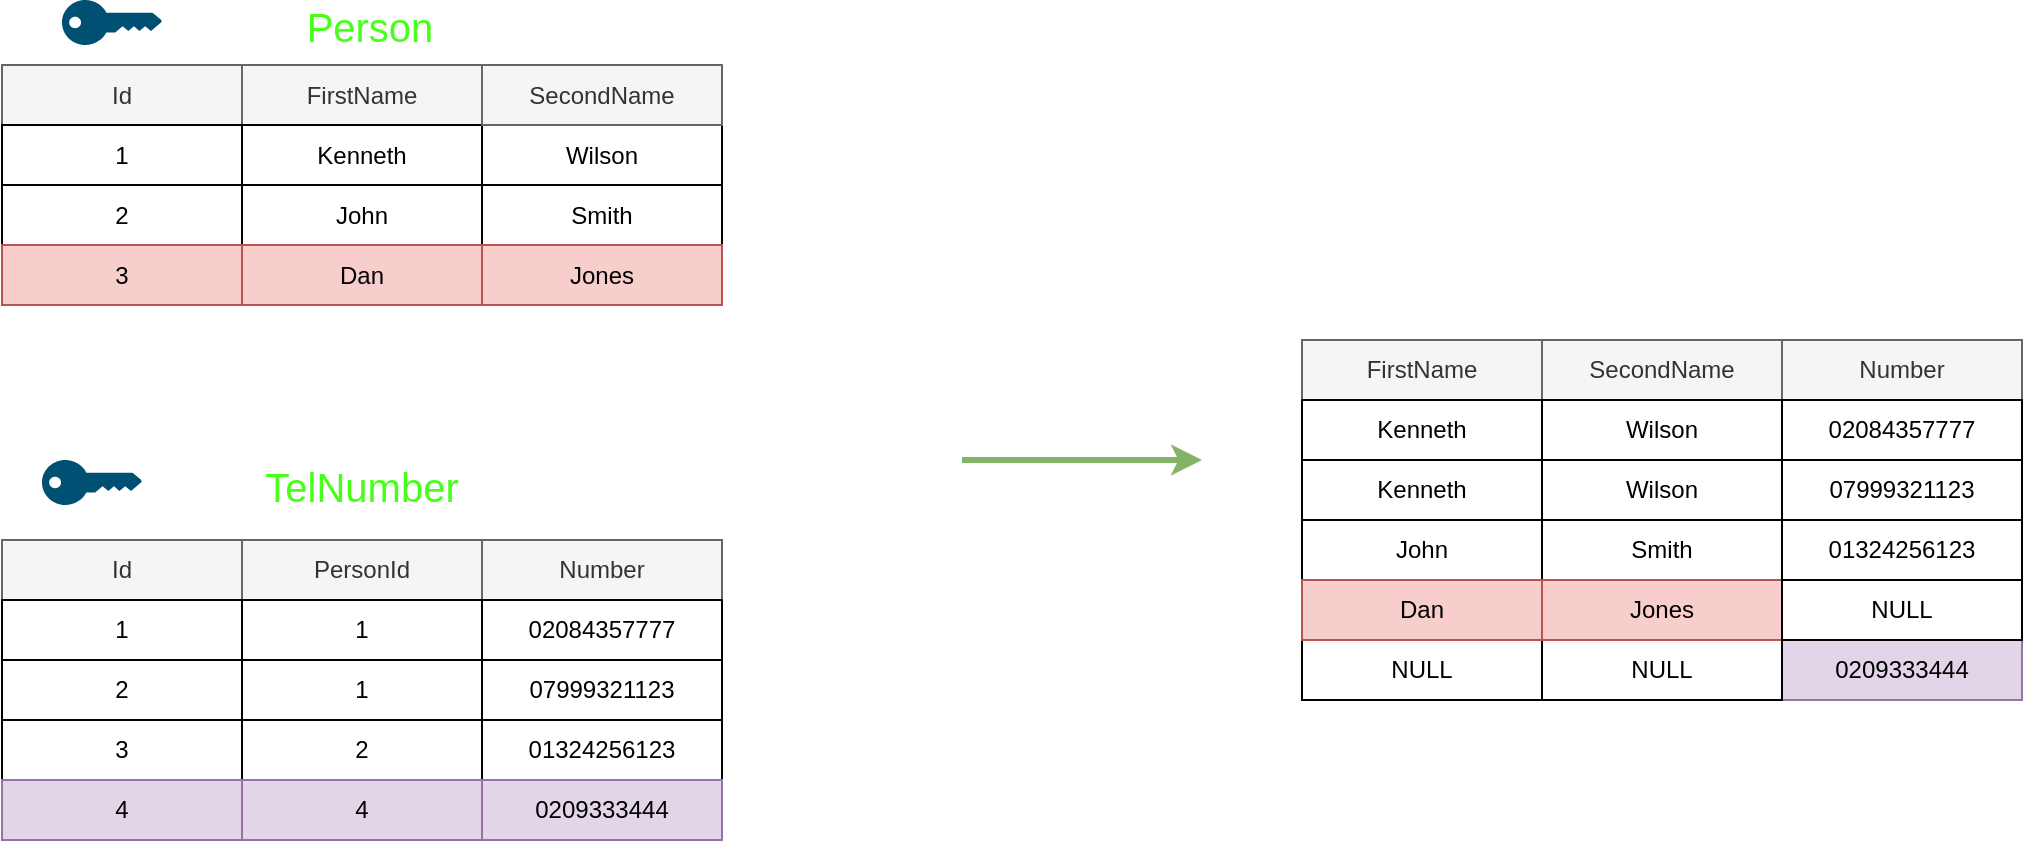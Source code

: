 <mxfile version="14.5.1" type="device"><diagram id="c6QSojzUxJFnfrgraBrx" name="Page-1"><mxGraphModel dx="2062" dy="1183" grid="1" gridSize="10" guides="1" tooltips="1" connect="1" arrows="1" fold="1" page="1" pageScale="1" pageWidth="827" pageHeight="1169" math="0" shadow="0"><root><mxCell id="0"/><mxCell id="1" parent="0"/><mxCell id="RQvd52OpKHVCcBpcgBBQ-1" value="PersonId" style="rounded=0;whiteSpace=wrap;html=1;fillColor=#f5f5f5;strokeColor=#666666;fontColor=#333333;" parent="1" vertex="1"><mxGeometry x="360" y="500" width="120" height="30" as="geometry"/></mxCell><mxCell id="RQvd52OpKHVCcBpcgBBQ-2" value="Number" style="rounded=0;whiteSpace=wrap;html=1;fillColor=#f5f5f5;strokeColor=#666666;fontColor=#333333;" parent="1" vertex="1"><mxGeometry x="480" y="500" width="120" height="30" as="geometry"/></mxCell><mxCell id="RQvd52OpKHVCcBpcgBBQ-3" value="1" style="rounded=0;whiteSpace=wrap;html=1;" parent="1" vertex="1"><mxGeometry x="360" y="530" width="120" height="30" as="geometry"/></mxCell><mxCell id="RQvd52OpKHVCcBpcgBBQ-4" value="02084357777" style="rounded=0;whiteSpace=wrap;html=1;" parent="1" vertex="1"><mxGeometry x="480" y="530" width="120" height="30" as="geometry"/></mxCell><mxCell id="RQvd52OpKHVCcBpcgBBQ-5" value="1" style="rounded=0;whiteSpace=wrap;html=1;" parent="1" vertex="1"><mxGeometry x="360" y="560" width="120" height="30" as="geometry"/></mxCell><mxCell id="RQvd52OpKHVCcBpcgBBQ-6" value="07999321123" style="rounded=0;whiteSpace=wrap;html=1;" parent="1" vertex="1"><mxGeometry x="480" y="560" width="120" height="30" as="geometry"/></mxCell><mxCell id="RQvd52OpKHVCcBpcgBBQ-7" value="2" style="rounded=0;whiteSpace=wrap;html=1;" parent="1" vertex="1"><mxGeometry x="360" y="590" width="120" height="30" as="geometry"/></mxCell><mxCell id="RQvd52OpKHVCcBpcgBBQ-8" value="01324256123" style="rounded=0;whiteSpace=wrap;html=1;" parent="1" vertex="1"><mxGeometry x="480" y="590" width="120" height="30" as="geometry"/></mxCell><mxCell id="RQvd52OpKHVCcBpcgBBQ-9" value="" style="points=[[0,0.5,0],[0.24,0,0],[0.5,0.28,0],[0.995,0.475,0],[0.5,0.72,0],[0.24,1,0]];verticalLabelPosition=bottom;html=1;verticalAlign=top;aspect=fixed;align=center;pointerEvents=1;shape=mxgraph.cisco19.key;fillColor=#005073;strokeColor=none;" parent="1" vertex="1"><mxGeometry x="260" y="460" width="50" height="22.5" as="geometry"/></mxCell><mxCell id="RQvd52OpKHVCcBpcgBBQ-10" value="FirstName" style="rounded=0;whiteSpace=wrap;html=1;fillColor=#f5f5f5;strokeColor=#666666;fontColor=#333333;" parent="1" vertex="1"><mxGeometry x="890" y="400" width="120" height="30" as="geometry"/></mxCell><mxCell id="RQvd52OpKHVCcBpcgBBQ-11" value="SecondName" style="rounded=0;whiteSpace=wrap;html=1;fillColor=#f5f5f5;strokeColor=#666666;fontColor=#333333;" parent="1" vertex="1"><mxGeometry x="1010" y="400" width="120" height="30" as="geometry"/></mxCell><mxCell id="RQvd52OpKHVCcBpcgBBQ-12" value="Kenneth" style="rounded=0;whiteSpace=wrap;html=1;" parent="1" vertex="1"><mxGeometry x="890" y="430" width="120" height="30" as="geometry"/></mxCell><mxCell id="RQvd52OpKHVCcBpcgBBQ-13" value="Wilson" style="rounded=0;whiteSpace=wrap;html=1;" parent="1" vertex="1"><mxGeometry x="1010" y="430" width="120" height="30" as="geometry"/></mxCell><mxCell id="RQvd52OpKHVCcBpcgBBQ-14" value="" style="endArrow=classic;html=1;strokeWidth=3;fillColor=#d5e8d4;strokeColor=#82b366;" parent="1" edge="1"><mxGeometry width="50" height="50" relative="1" as="geometry"><mxPoint x="720" y="460" as="sourcePoint"/><mxPoint x="840" y="460" as="targetPoint"/></mxGeometry></mxCell><mxCell id="RQvd52OpKHVCcBpcgBBQ-15" value="TelNumber" style="text;html=1;strokeColor=none;fillColor=none;align=center;verticalAlign=middle;whiteSpace=wrap;rounded=0;fontSize=20;fontColor=#47FF19;" parent="1" vertex="1"><mxGeometry x="400" y="462.5" width="40" height="20" as="geometry"/></mxCell><mxCell id="RQvd52OpKHVCcBpcgBBQ-16" value="Id" style="rounded=0;whiteSpace=wrap;html=1;fillColor=#f5f5f5;strokeColor=#666666;fontColor=#333333;" parent="1" vertex="1"><mxGeometry x="240" y="262.5" width="120" height="30" as="geometry"/></mxCell><mxCell id="RQvd52OpKHVCcBpcgBBQ-17" value="FirstName" style="rounded=0;whiteSpace=wrap;html=1;fillColor=#f5f5f5;strokeColor=#666666;fontColor=#333333;" parent="1" vertex="1"><mxGeometry x="360" y="262.5" width="120" height="30" as="geometry"/></mxCell><mxCell id="RQvd52OpKHVCcBpcgBBQ-18" value="1" style="rounded=0;whiteSpace=wrap;html=1;" parent="1" vertex="1"><mxGeometry x="240" y="292.5" width="120" height="30" as="geometry"/></mxCell><mxCell id="RQvd52OpKHVCcBpcgBBQ-19" value="Kenneth" style="rounded=0;whiteSpace=wrap;html=1;" parent="1" vertex="1"><mxGeometry x="360" y="292.5" width="120" height="30" as="geometry"/></mxCell><mxCell id="RQvd52OpKHVCcBpcgBBQ-20" value="Wilson" style="rounded=0;whiteSpace=wrap;html=1;" parent="1" vertex="1"><mxGeometry x="480" y="292.5" width="120" height="30" as="geometry"/></mxCell><mxCell id="RQvd52OpKHVCcBpcgBBQ-21" value="" style="points=[[0,0.5,0],[0.24,0,0],[0.5,0.28,0],[0.995,0.475,0],[0.5,0.72,0],[0.24,1,0]];verticalLabelPosition=bottom;html=1;verticalAlign=top;aspect=fixed;align=center;pointerEvents=1;shape=mxgraph.cisco19.key;fillColor=#005073;strokeColor=none;" parent="1" vertex="1"><mxGeometry x="270" y="230" width="50" height="22.5" as="geometry"/></mxCell><mxCell id="RQvd52OpKHVCcBpcgBBQ-22" value="Person" style="text;html=1;strokeColor=none;fillColor=none;align=center;verticalAlign=middle;whiteSpace=wrap;rounded=0;fontSize=20;fontColor=#47FF19;" parent="1" vertex="1"><mxGeometry x="404" y="232.5" width="40" height="20" as="geometry"/></mxCell><mxCell id="RQvd52OpKHVCcBpcgBBQ-23" value="SecondName" style="rounded=0;whiteSpace=wrap;html=1;fillColor=#f5f5f5;strokeColor=#666666;fontColor=#333333;" parent="1" vertex="1"><mxGeometry x="480" y="262.5" width="120" height="30" as="geometry"/></mxCell><mxCell id="RQvd52OpKHVCcBpcgBBQ-24" value="2" style="rounded=0;whiteSpace=wrap;html=1;" parent="1" vertex="1"><mxGeometry x="240" y="322.5" width="120" height="30" as="geometry"/></mxCell><mxCell id="RQvd52OpKHVCcBpcgBBQ-25" value="John" style="rounded=0;whiteSpace=wrap;html=1;" parent="1" vertex="1"><mxGeometry x="360" y="322.5" width="120" height="30" as="geometry"/></mxCell><mxCell id="RQvd52OpKHVCcBpcgBBQ-26" value="Smith" style="rounded=0;whiteSpace=wrap;html=1;" parent="1" vertex="1"><mxGeometry x="480" y="322.5" width="120" height="30" as="geometry"/></mxCell><mxCell id="RQvd52OpKHVCcBpcgBBQ-31" value="Id" style="rounded=0;whiteSpace=wrap;html=1;fillColor=#f5f5f5;strokeColor=#666666;fontColor=#333333;" parent="1" vertex="1"><mxGeometry x="240" y="500" width="120" height="30" as="geometry"/></mxCell><mxCell id="RQvd52OpKHVCcBpcgBBQ-32" value="1" style="rounded=0;whiteSpace=wrap;html=1;" parent="1" vertex="1"><mxGeometry x="240" y="530" width="120" height="30" as="geometry"/></mxCell><mxCell id="RQvd52OpKHVCcBpcgBBQ-33" value="2" style="rounded=0;whiteSpace=wrap;html=1;" parent="1" vertex="1"><mxGeometry x="240" y="560" width="120" height="30" as="geometry"/></mxCell><mxCell id="RQvd52OpKHVCcBpcgBBQ-34" value="3" style="rounded=0;whiteSpace=wrap;html=1;" parent="1" vertex="1"><mxGeometry x="240" y="590" width="120" height="30" as="geometry"/></mxCell><mxCell id="RQvd52OpKHVCcBpcgBBQ-41" value="Number" style="rounded=0;whiteSpace=wrap;html=1;fillColor=#f5f5f5;strokeColor=#666666;fontColor=#333333;" parent="1" vertex="1"><mxGeometry x="1130" y="400" width="120" height="30" as="geometry"/></mxCell><mxCell id="RQvd52OpKHVCcBpcgBBQ-42" value="Kenneth" style="rounded=0;whiteSpace=wrap;html=1;" parent="1" vertex="1"><mxGeometry x="890" y="460" width="120" height="30" as="geometry"/></mxCell><mxCell id="RQvd52OpKHVCcBpcgBBQ-43" value="Wilson" style="rounded=0;whiteSpace=wrap;html=1;" parent="1" vertex="1"><mxGeometry x="1010" y="460" width="120" height="30" as="geometry"/></mxCell><mxCell id="RQvd52OpKHVCcBpcgBBQ-44" value="John" style="rounded=0;whiteSpace=wrap;html=1;" parent="1" vertex="1"><mxGeometry x="890" y="490" width="120" height="30" as="geometry"/></mxCell><mxCell id="RQvd52OpKHVCcBpcgBBQ-45" value="Smith" style="rounded=0;whiteSpace=wrap;html=1;" parent="1" vertex="1"><mxGeometry x="1010" y="490" width="120" height="30" as="geometry"/></mxCell><mxCell id="RQvd52OpKHVCcBpcgBBQ-46" value="02084357777" style="rounded=0;whiteSpace=wrap;html=1;" parent="1" vertex="1"><mxGeometry x="1130" y="430" width="120" height="30" as="geometry"/></mxCell><mxCell id="RQvd52OpKHVCcBpcgBBQ-47" value="07999321123" style="rounded=0;whiteSpace=wrap;html=1;" parent="1" vertex="1"><mxGeometry x="1130" y="460" width="120" height="30" as="geometry"/></mxCell><mxCell id="RQvd52OpKHVCcBpcgBBQ-48" value="01324256123" style="rounded=0;whiteSpace=wrap;html=1;" parent="1" vertex="1"><mxGeometry x="1130" y="490" width="120" height="30" as="geometry"/></mxCell><mxCell id="6ynGskaWWhQOolLBXHBM-1" value="3" style="rounded=0;whiteSpace=wrap;html=1;fillColor=#f8cecc;strokeColor=#b85450;" vertex="1" parent="1"><mxGeometry x="240" y="352.5" width="120" height="30" as="geometry"/></mxCell><mxCell id="6ynGskaWWhQOolLBXHBM-2" value="Dan" style="rounded=0;whiteSpace=wrap;html=1;fillColor=#f8cecc;strokeColor=#b85450;" vertex="1" parent="1"><mxGeometry x="360" y="352.5" width="120" height="30" as="geometry"/></mxCell><mxCell id="6ynGskaWWhQOolLBXHBM-3" value="Jones" style="rounded=0;whiteSpace=wrap;html=1;fillColor=#f8cecc;strokeColor=#b85450;" vertex="1" parent="1"><mxGeometry x="480" y="352.5" width="120" height="30" as="geometry"/></mxCell><mxCell id="6ynGskaWWhQOolLBXHBM-26" value="4" style="rounded=0;whiteSpace=wrap;html=1;fillColor=#e1d5e7;strokeColor=#9673a6;" vertex="1" parent="1"><mxGeometry x="360" y="620" width="120" height="30" as="geometry"/></mxCell><mxCell id="6ynGskaWWhQOolLBXHBM-27" value="0209333444" style="rounded=0;whiteSpace=wrap;html=1;fillColor=#e1d5e7;strokeColor=#9673a6;" vertex="1" parent="1"><mxGeometry x="480" y="620" width="120" height="30" as="geometry"/></mxCell><mxCell id="6ynGskaWWhQOolLBXHBM-28" value="4" style="rounded=0;whiteSpace=wrap;html=1;fillColor=#e1d5e7;strokeColor=#9673a6;" vertex="1" parent="1"><mxGeometry x="240" y="620" width="120" height="30" as="geometry"/></mxCell><mxCell id="6ynGskaWWhQOolLBXHBM-40" value="0209333444" style="rounded=0;whiteSpace=wrap;html=1;fillColor=#e1d5e7;strokeColor=#9673a6;" vertex="1" parent="1"><mxGeometry x="1130" y="550" width="120" height="30" as="geometry"/></mxCell><mxCell id="6ynGskaWWhQOolLBXHBM-41" value="NULL" style="rounded=0;whiteSpace=wrap;html=1;" vertex="1" parent="1"><mxGeometry x="890" y="550" width="120" height="30" as="geometry"/></mxCell><mxCell id="6ynGskaWWhQOolLBXHBM-42" value="NULL" style="rounded=0;whiteSpace=wrap;html=1;" vertex="1" parent="1"><mxGeometry x="1010" y="550" width="120" height="30" as="geometry"/></mxCell><mxCell id="6ynGskaWWhQOolLBXHBM-43" value="Dan" style="rounded=0;whiteSpace=wrap;html=1;fillColor=#f8cecc;strokeColor=#b85450;" vertex="1" parent="1"><mxGeometry x="890" y="520" width="120" height="30" as="geometry"/></mxCell><mxCell id="6ynGskaWWhQOolLBXHBM-44" value="Jones" style="rounded=0;whiteSpace=wrap;html=1;fillColor=#f8cecc;strokeColor=#b85450;" vertex="1" parent="1"><mxGeometry x="1010" y="520" width="120" height="30" as="geometry"/></mxCell><mxCell id="6ynGskaWWhQOolLBXHBM-45" value="NULL" style="rounded=0;whiteSpace=wrap;html=1;" vertex="1" parent="1"><mxGeometry x="1130" y="520" width="120" height="30" as="geometry"/></mxCell></root></mxGraphModel></diagram></mxfile>
